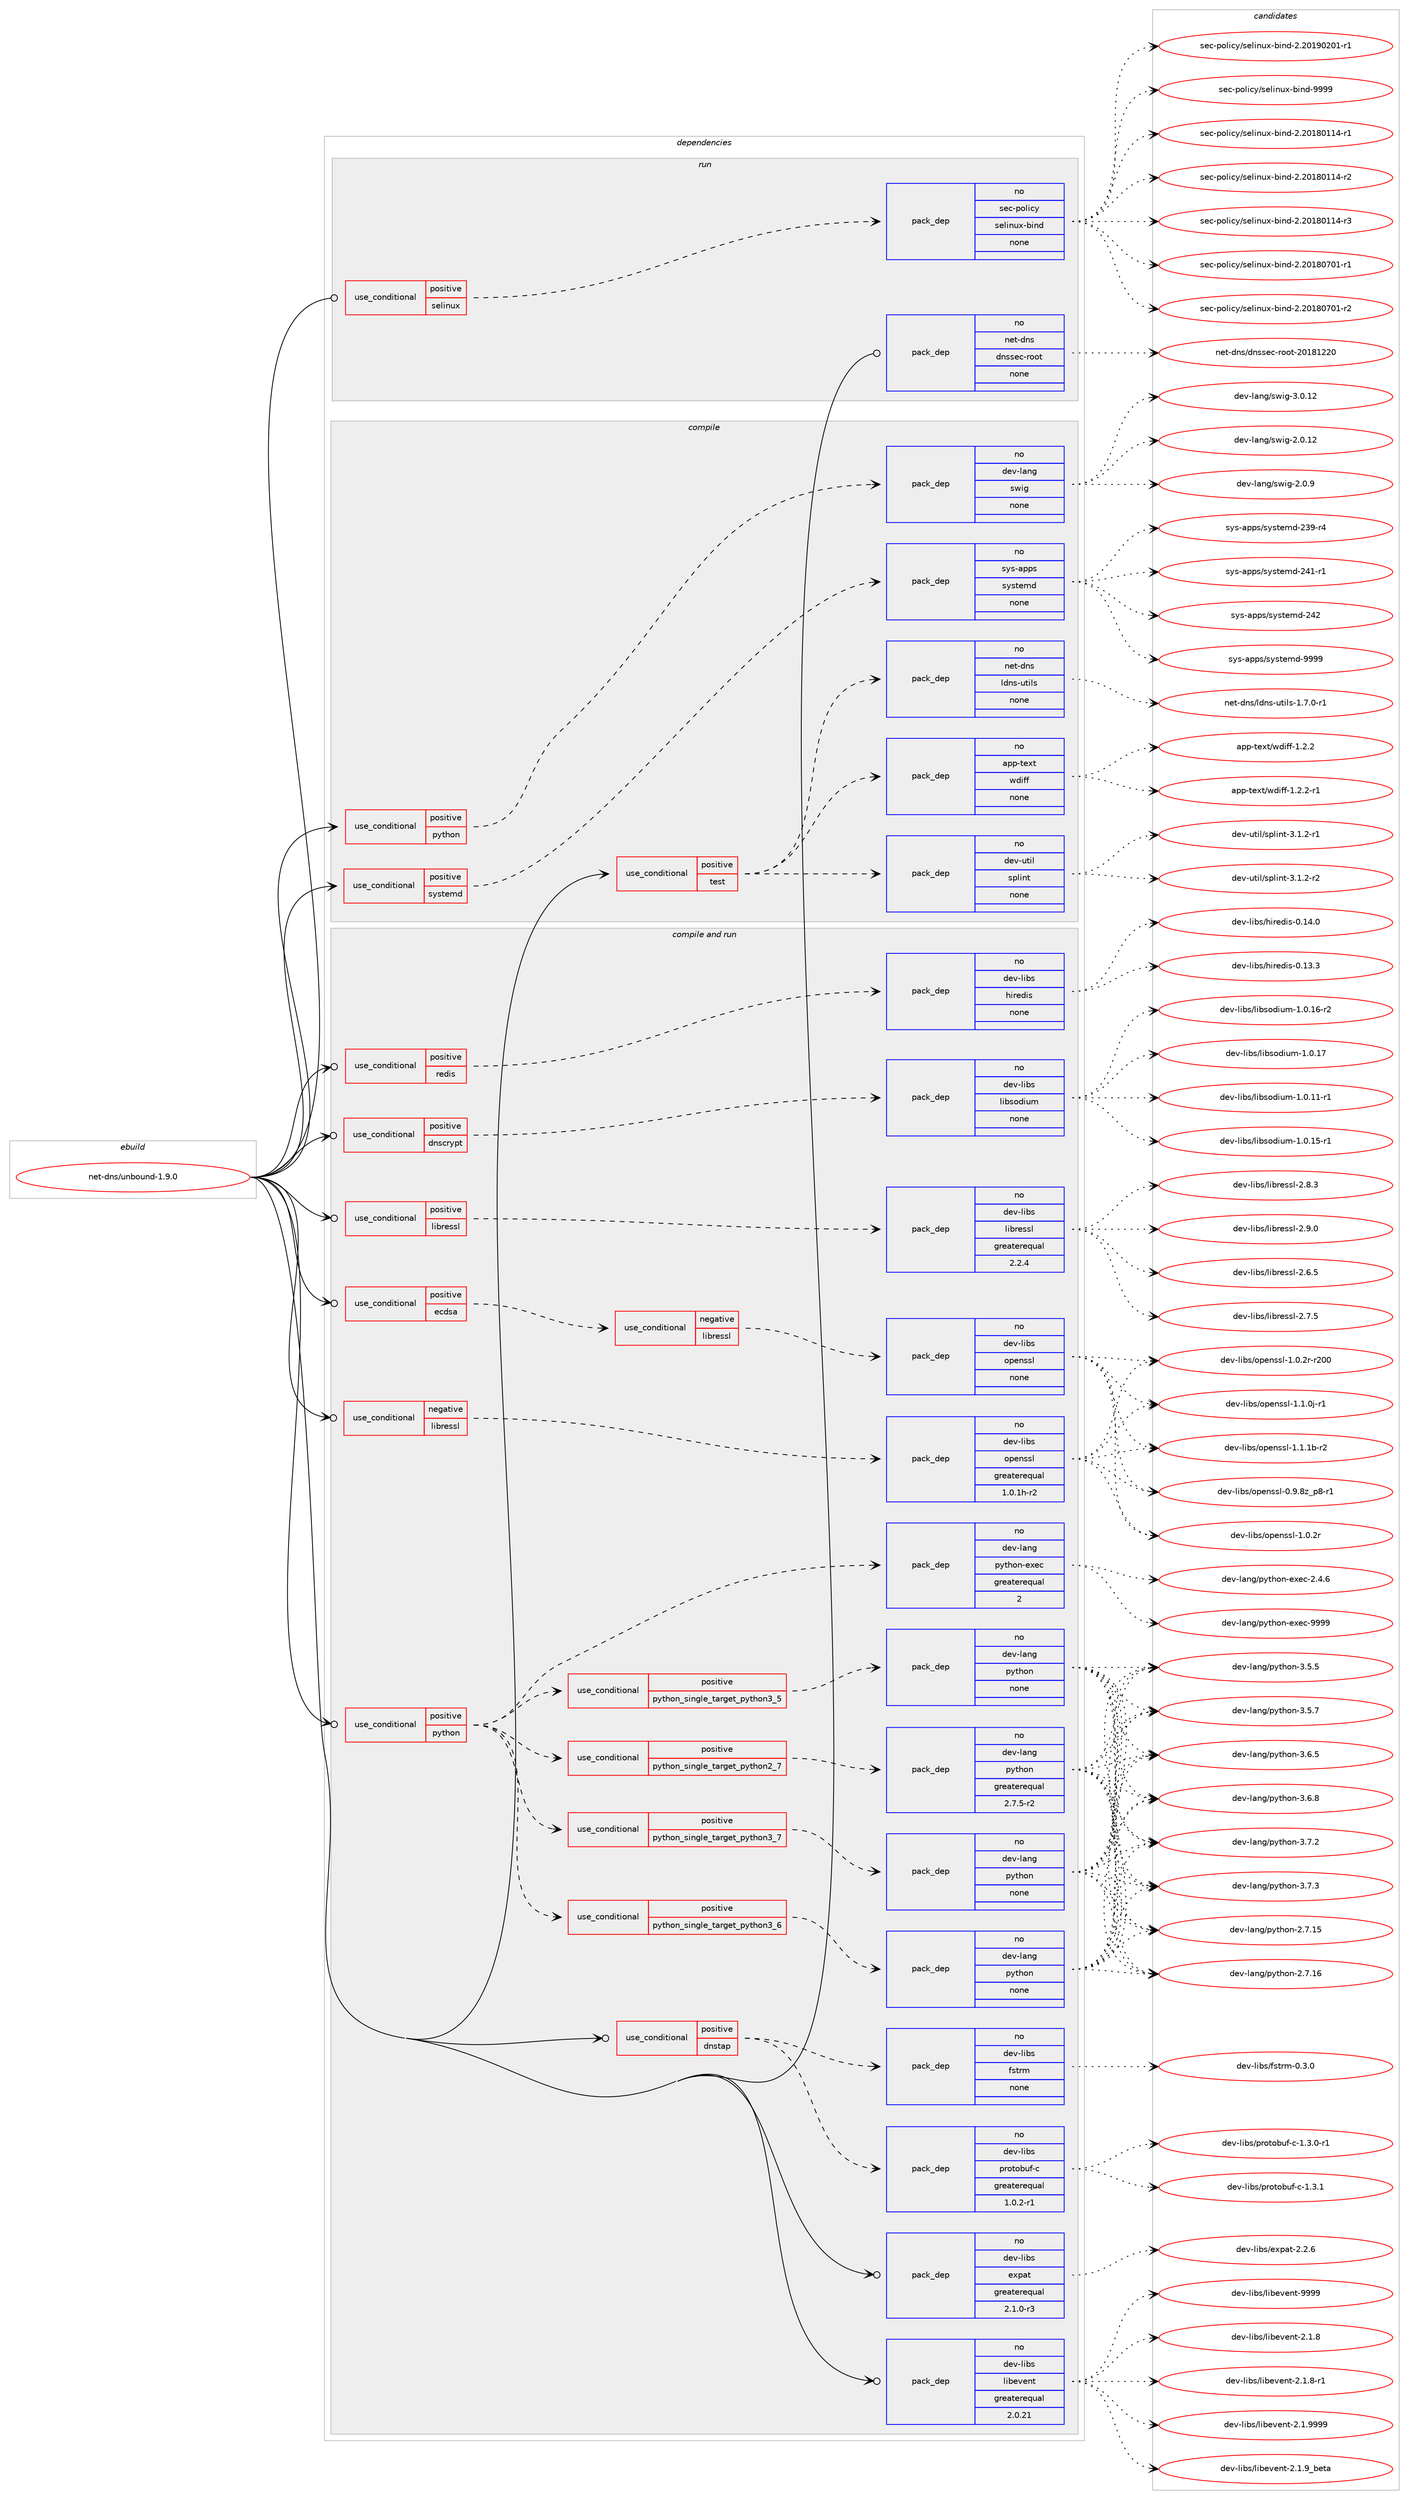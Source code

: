 digraph prolog {

# *************
# Graph options
# *************

newrank=true;
concentrate=true;
compound=true;
graph [rankdir=LR,fontname=Helvetica,fontsize=10,ranksep=1.5];#, ranksep=2.5, nodesep=0.2];
edge  [arrowhead=vee];
node  [fontname=Helvetica,fontsize=10];

# **********
# The ebuild
# **********

subgraph cluster_leftcol {
color=gray;
rank=same;
label=<<i>ebuild</i>>;
id [label="net-dns/unbound-1.9.0", color=red, width=4, href="../net-dns/unbound-1.9.0.svg"];
}

# ****************
# The dependencies
# ****************

subgraph cluster_midcol {
color=gray;
label=<<i>dependencies</i>>;
subgraph cluster_compile {
fillcolor="#eeeeee";
style=filled;
label=<<i>compile</i>>;
subgraph cond256 {
dependency1469 [label=<<TABLE BORDER="0" CELLBORDER="1" CELLSPACING="0" CELLPADDING="4"><TR><TD ROWSPAN="3" CELLPADDING="10">use_conditional</TD></TR><TR><TD>positive</TD></TR><TR><TD>python</TD></TR></TABLE>>, shape=none, color=red];
subgraph pack1191 {
dependency1470 [label=<<TABLE BORDER="0" CELLBORDER="1" CELLSPACING="0" CELLPADDING="4" WIDTH="220"><TR><TD ROWSPAN="6" CELLPADDING="30">pack_dep</TD></TR><TR><TD WIDTH="110">no</TD></TR><TR><TD>dev-lang</TD></TR><TR><TD>swig</TD></TR><TR><TD>none</TD></TR><TR><TD></TD></TR></TABLE>>, shape=none, color=blue];
}
dependency1469:e -> dependency1470:w [weight=20,style="dashed",arrowhead="vee"];
}
id:e -> dependency1469:w [weight=20,style="solid",arrowhead="vee"];
subgraph cond257 {
dependency1471 [label=<<TABLE BORDER="0" CELLBORDER="1" CELLSPACING="0" CELLPADDING="4"><TR><TD ROWSPAN="3" CELLPADDING="10">use_conditional</TD></TR><TR><TD>positive</TD></TR><TR><TD>systemd</TD></TR></TABLE>>, shape=none, color=red];
subgraph pack1192 {
dependency1472 [label=<<TABLE BORDER="0" CELLBORDER="1" CELLSPACING="0" CELLPADDING="4" WIDTH="220"><TR><TD ROWSPAN="6" CELLPADDING="30">pack_dep</TD></TR><TR><TD WIDTH="110">no</TD></TR><TR><TD>sys-apps</TD></TR><TR><TD>systemd</TD></TR><TR><TD>none</TD></TR><TR><TD></TD></TR></TABLE>>, shape=none, color=blue];
}
dependency1471:e -> dependency1472:w [weight=20,style="dashed",arrowhead="vee"];
}
id:e -> dependency1471:w [weight=20,style="solid",arrowhead="vee"];
subgraph cond258 {
dependency1473 [label=<<TABLE BORDER="0" CELLBORDER="1" CELLSPACING="0" CELLPADDING="4"><TR><TD ROWSPAN="3" CELLPADDING="10">use_conditional</TD></TR><TR><TD>positive</TD></TR><TR><TD>test</TD></TR></TABLE>>, shape=none, color=red];
subgraph pack1193 {
dependency1474 [label=<<TABLE BORDER="0" CELLBORDER="1" CELLSPACING="0" CELLPADDING="4" WIDTH="220"><TR><TD ROWSPAN="6" CELLPADDING="30">pack_dep</TD></TR><TR><TD WIDTH="110">no</TD></TR><TR><TD>net-dns</TD></TR><TR><TD>ldns-utils</TD></TR><TR><TD>none</TD></TR><TR><TD></TD></TR></TABLE>>, shape=none, color=blue];
}
dependency1473:e -> dependency1474:w [weight=20,style="dashed",arrowhead="vee"];
subgraph pack1194 {
dependency1475 [label=<<TABLE BORDER="0" CELLBORDER="1" CELLSPACING="0" CELLPADDING="4" WIDTH="220"><TR><TD ROWSPAN="6" CELLPADDING="30">pack_dep</TD></TR><TR><TD WIDTH="110">no</TD></TR><TR><TD>dev-util</TD></TR><TR><TD>splint</TD></TR><TR><TD>none</TD></TR><TR><TD></TD></TR></TABLE>>, shape=none, color=blue];
}
dependency1473:e -> dependency1475:w [weight=20,style="dashed",arrowhead="vee"];
subgraph pack1195 {
dependency1476 [label=<<TABLE BORDER="0" CELLBORDER="1" CELLSPACING="0" CELLPADDING="4" WIDTH="220"><TR><TD ROWSPAN="6" CELLPADDING="30">pack_dep</TD></TR><TR><TD WIDTH="110">no</TD></TR><TR><TD>app-text</TD></TR><TR><TD>wdiff</TD></TR><TR><TD>none</TD></TR><TR><TD></TD></TR></TABLE>>, shape=none, color=blue];
}
dependency1473:e -> dependency1476:w [weight=20,style="dashed",arrowhead="vee"];
}
id:e -> dependency1473:w [weight=20,style="solid",arrowhead="vee"];
}
subgraph cluster_compileandrun {
fillcolor="#eeeeee";
style=filled;
label=<<i>compile and run</i>>;
subgraph cond259 {
dependency1477 [label=<<TABLE BORDER="0" CELLBORDER="1" CELLSPACING="0" CELLPADDING="4"><TR><TD ROWSPAN="3" CELLPADDING="10">use_conditional</TD></TR><TR><TD>negative</TD></TR><TR><TD>libressl</TD></TR></TABLE>>, shape=none, color=red];
subgraph pack1196 {
dependency1478 [label=<<TABLE BORDER="0" CELLBORDER="1" CELLSPACING="0" CELLPADDING="4" WIDTH="220"><TR><TD ROWSPAN="6" CELLPADDING="30">pack_dep</TD></TR><TR><TD WIDTH="110">no</TD></TR><TR><TD>dev-libs</TD></TR><TR><TD>openssl</TD></TR><TR><TD>greaterequal</TD></TR><TR><TD>1.0.1h-r2</TD></TR></TABLE>>, shape=none, color=blue];
}
dependency1477:e -> dependency1478:w [weight=20,style="dashed",arrowhead="vee"];
}
id:e -> dependency1477:w [weight=20,style="solid",arrowhead="odotvee"];
subgraph cond260 {
dependency1479 [label=<<TABLE BORDER="0" CELLBORDER="1" CELLSPACING="0" CELLPADDING="4"><TR><TD ROWSPAN="3" CELLPADDING="10">use_conditional</TD></TR><TR><TD>positive</TD></TR><TR><TD>dnscrypt</TD></TR></TABLE>>, shape=none, color=red];
subgraph pack1197 {
dependency1480 [label=<<TABLE BORDER="0" CELLBORDER="1" CELLSPACING="0" CELLPADDING="4" WIDTH="220"><TR><TD ROWSPAN="6" CELLPADDING="30">pack_dep</TD></TR><TR><TD WIDTH="110">no</TD></TR><TR><TD>dev-libs</TD></TR><TR><TD>libsodium</TD></TR><TR><TD>none</TD></TR><TR><TD></TD></TR></TABLE>>, shape=none, color=blue];
}
dependency1479:e -> dependency1480:w [weight=20,style="dashed",arrowhead="vee"];
}
id:e -> dependency1479:w [weight=20,style="solid",arrowhead="odotvee"];
subgraph cond261 {
dependency1481 [label=<<TABLE BORDER="0" CELLBORDER="1" CELLSPACING="0" CELLPADDING="4"><TR><TD ROWSPAN="3" CELLPADDING="10">use_conditional</TD></TR><TR><TD>positive</TD></TR><TR><TD>dnstap</TD></TR></TABLE>>, shape=none, color=red];
subgraph pack1198 {
dependency1482 [label=<<TABLE BORDER="0" CELLBORDER="1" CELLSPACING="0" CELLPADDING="4" WIDTH="220"><TR><TD ROWSPAN="6" CELLPADDING="30">pack_dep</TD></TR><TR><TD WIDTH="110">no</TD></TR><TR><TD>dev-libs</TD></TR><TR><TD>fstrm</TD></TR><TR><TD>none</TD></TR><TR><TD></TD></TR></TABLE>>, shape=none, color=blue];
}
dependency1481:e -> dependency1482:w [weight=20,style="dashed",arrowhead="vee"];
subgraph pack1199 {
dependency1483 [label=<<TABLE BORDER="0" CELLBORDER="1" CELLSPACING="0" CELLPADDING="4" WIDTH="220"><TR><TD ROWSPAN="6" CELLPADDING="30">pack_dep</TD></TR><TR><TD WIDTH="110">no</TD></TR><TR><TD>dev-libs</TD></TR><TR><TD>protobuf-c</TD></TR><TR><TD>greaterequal</TD></TR><TR><TD>1.0.2-r1</TD></TR></TABLE>>, shape=none, color=blue];
}
dependency1481:e -> dependency1483:w [weight=20,style="dashed",arrowhead="vee"];
}
id:e -> dependency1481:w [weight=20,style="solid",arrowhead="odotvee"];
subgraph cond262 {
dependency1484 [label=<<TABLE BORDER="0" CELLBORDER="1" CELLSPACING="0" CELLPADDING="4"><TR><TD ROWSPAN="3" CELLPADDING="10">use_conditional</TD></TR><TR><TD>positive</TD></TR><TR><TD>ecdsa</TD></TR></TABLE>>, shape=none, color=red];
subgraph cond263 {
dependency1485 [label=<<TABLE BORDER="0" CELLBORDER="1" CELLSPACING="0" CELLPADDING="4"><TR><TD ROWSPAN="3" CELLPADDING="10">use_conditional</TD></TR><TR><TD>negative</TD></TR><TR><TD>libressl</TD></TR></TABLE>>, shape=none, color=red];
subgraph pack1200 {
dependency1486 [label=<<TABLE BORDER="0" CELLBORDER="1" CELLSPACING="0" CELLPADDING="4" WIDTH="220"><TR><TD ROWSPAN="6" CELLPADDING="30">pack_dep</TD></TR><TR><TD WIDTH="110">no</TD></TR><TR><TD>dev-libs</TD></TR><TR><TD>openssl</TD></TR><TR><TD>none</TD></TR><TR><TD></TD></TR></TABLE>>, shape=none, color=blue];
}
dependency1485:e -> dependency1486:w [weight=20,style="dashed",arrowhead="vee"];
}
dependency1484:e -> dependency1485:w [weight=20,style="dashed",arrowhead="vee"];
}
id:e -> dependency1484:w [weight=20,style="solid",arrowhead="odotvee"];
subgraph cond264 {
dependency1487 [label=<<TABLE BORDER="0" CELLBORDER="1" CELLSPACING="0" CELLPADDING="4"><TR><TD ROWSPAN="3" CELLPADDING="10">use_conditional</TD></TR><TR><TD>positive</TD></TR><TR><TD>libressl</TD></TR></TABLE>>, shape=none, color=red];
subgraph pack1201 {
dependency1488 [label=<<TABLE BORDER="0" CELLBORDER="1" CELLSPACING="0" CELLPADDING="4" WIDTH="220"><TR><TD ROWSPAN="6" CELLPADDING="30">pack_dep</TD></TR><TR><TD WIDTH="110">no</TD></TR><TR><TD>dev-libs</TD></TR><TR><TD>libressl</TD></TR><TR><TD>greaterequal</TD></TR><TR><TD>2.2.4</TD></TR></TABLE>>, shape=none, color=blue];
}
dependency1487:e -> dependency1488:w [weight=20,style="dashed",arrowhead="vee"];
}
id:e -> dependency1487:w [weight=20,style="solid",arrowhead="odotvee"];
subgraph cond265 {
dependency1489 [label=<<TABLE BORDER="0" CELLBORDER="1" CELLSPACING="0" CELLPADDING="4"><TR><TD ROWSPAN="3" CELLPADDING="10">use_conditional</TD></TR><TR><TD>positive</TD></TR><TR><TD>python</TD></TR></TABLE>>, shape=none, color=red];
subgraph cond266 {
dependency1490 [label=<<TABLE BORDER="0" CELLBORDER="1" CELLSPACING="0" CELLPADDING="4"><TR><TD ROWSPAN="3" CELLPADDING="10">use_conditional</TD></TR><TR><TD>positive</TD></TR><TR><TD>python_single_target_python2_7</TD></TR></TABLE>>, shape=none, color=red];
subgraph pack1202 {
dependency1491 [label=<<TABLE BORDER="0" CELLBORDER="1" CELLSPACING="0" CELLPADDING="4" WIDTH="220"><TR><TD ROWSPAN="6" CELLPADDING="30">pack_dep</TD></TR><TR><TD WIDTH="110">no</TD></TR><TR><TD>dev-lang</TD></TR><TR><TD>python</TD></TR><TR><TD>greaterequal</TD></TR><TR><TD>2.7.5-r2</TD></TR></TABLE>>, shape=none, color=blue];
}
dependency1490:e -> dependency1491:w [weight=20,style="dashed",arrowhead="vee"];
}
dependency1489:e -> dependency1490:w [weight=20,style="dashed",arrowhead="vee"];
subgraph cond267 {
dependency1492 [label=<<TABLE BORDER="0" CELLBORDER="1" CELLSPACING="0" CELLPADDING="4"><TR><TD ROWSPAN="3" CELLPADDING="10">use_conditional</TD></TR><TR><TD>positive</TD></TR><TR><TD>python_single_target_python3_5</TD></TR></TABLE>>, shape=none, color=red];
subgraph pack1203 {
dependency1493 [label=<<TABLE BORDER="0" CELLBORDER="1" CELLSPACING="0" CELLPADDING="4" WIDTH="220"><TR><TD ROWSPAN="6" CELLPADDING="30">pack_dep</TD></TR><TR><TD WIDTH="110">no</TD></TR><TR><TD>dev-lang</TD></TR><TR><TD>python</TD></TR><TR><TD>none</TD></TR><TR><TD></TD></TR></TABLE>>, shape=none, color=blue];
}
dependency1492:e -> dependency1493:w [weight=20,style="dashed",arrowhead="vee"];
}
dependency1489:e -> dependency1492:w [weight=20,style="dashed",arrowhead="vee"];
subgraph cond268 {
dependency1494 [label=<<TABLE BORDER="0" CELLBORDER="1" CELLSPACING="0" CELLPADDING="4"><TR><TD ROWSPAN="3" CELLPADDING="10">use_conditional</TD></TR><TR><TD>positive</TD></TR><TR><TD>python_single_target_python3_6</TD></TR></TABLE>>, shape=none, color=red];
subgraph pack1204 {
dependency1495 [label=<<TABLE BORDER="0" CELLBORDER="1" CELLSPACING="0" CELLPADDING="4" WIDTH="220"><TR><TD ROWSPAN="6" CELLPADDING="30">pack_dep</TD></TR><TR><TD WIDTH="110">no</TD></TR><TR><TD>dev-lang</TD></TR><TR><TD>python</TD></TR><TR><TD>none</TD></TR><TR><TD></TD></TR></TABLE>>, shape=none, color=blue];
}
dependency1494:e -> dependency1495:w [weight=20,style="dashed",arrowhead="vee"];
}
dependency1489:e -> dependency1494:w [weight=20,style="dashed",arrowhead="vee"];
subgraph cond269 {
dependency1496 [label=<<TABLE BORDER="0" CELLBORDER="1" CELLSPACING="0" CELLPADDING="4"><TR><TD ROWSPAN="3" CELLPADDING="10">use_conditional</TD></TR><TR><TD>positive</TD></TR><TR><TD>python_single_target_python3_7</TD></TR></TABLE>>, shape=none, color=red];
subgraph pack1205 {
dependency1497 [label=<<TABLE BORDER="0" CELLBORDER="1" CELLSPACING="0" CELLPADDING="4" WIDTH="220"><TR><TD ROWSPAN="6" CELLPADDING="30">pack_dep</TD></TR><TR><TD WIDTH="110">no</TD></TR><TR><TD>dev-lang</TD></TR><TR><TD>python</TD></TR><TR><TD>none</TD></TR><TR><TD></TD></TR></TABLE>>, shape=none, color=blue];
}
dependency1496:e -> dependency1497:w [weight=20,style="dashed",arrowhead="vee"];
}
dependency1489:e -> dependency1496:w [weight=20,style="dashed",arrowhead="vee"];
subgraph pack1206 {
dependency1498 [label=<<TABLE BORDER="0" CELLBORDER="1" CELLSPACING="0" CELLPADDING="4" WIDTH="220"><TR><TD ROWSPAN="6" CELLPADDING="30">pack_dep</TD></TR><TR><TD WIDTH="110">no</TD></TR><TR><TD>dev-lang</TD></TR><TR><TD>python-exec</TD></TR><TR><TD>greaterequal</TD></TR><TR><TD>2</TD></TR></TABLE>>, shape=none, color=blue];
}
dependency1489:e -> dependency1498:w [weight=20,style="dashed",arrowhead="vee"];
}
id:e -> dependency1489:w [weight=20,style="solid",arrowhead="odotvee"];
subgraph cond270 {
dependency1499 [label=<<TABLE BORDER="0" CELLBORDER="1" CELLSPACING="0" CELLPADDING="4"><TR><TD ROWSPAN="3" CELLPADDING="10">use_conditional</TD></TR><TR><TD>positive</TD></TR><TR><TD>redis</TD></TR></TABLE>>, shape=none, color=red];
subgraph pack1207 {
dependency1500 [label=<<TABLE BORDER="0" CELLBORDER="1" CELLSPACING="0" CELLPADDING="4" WIDTH="220"><TR><TD ROWSPAN="6" CELLPADDING="30">pack_dep</TD></TR><TR><TD WIDTH="110">no</TD></TR><TR><TD>dev-libs</TD></TR><TR><TD>hiredis</TD></TR><TR><TD>none</TD></TR><TR><TD></TD></TR></TABLE>>, shape=none, color=blue];
}
dependency1499:e -> dependency1500:w [weight=20,style="dashed",arrowhead="vee"];
}
id:e -> dependency1499:w [weight=20,style="solid",arrowhead="odotvee"];
subgraph pack1208 {
dependency1501 [label=<<TABLE BORDER="0" CELLBORDER="1" CELLSPACING="0" CELLPADDING="4" WIDTH="220"><TR><TD ROWSPAN="6" CELLPADDING="30">pack_dep</TD></TR><TR><TD WIDTH="110">no</TD></TR><TR><TD>dev-libs</TD></TR><TR><TD>expat</TD></TR><TR><TD>greaterequal</TD></TR><TR><TD>2.1.0-r3</TD></TR></TABLE>>, shape=none, color=blue];
}
id:e -> dependency1501:w [weight=20,style="solid",arrowhead="odotvee"];
subgraph pack1209 {
dependency1502 [label=<<TABLE BORDER="0" CELLBORDER="1" CELLSPACING="0" CELLPADDING="4" WIDTH="220"><TR><TD ROWSPAN="6" CELLPADDING="30">pack_dep</TD></TR><TR><TD WIDTH="110">no</TD></TR><TR><TD>dev-libs</TD></TR><TR><TD>libevent</TD></TR><TR><TD>greaterequal</TD></TR><TR><TD>2.0.21</TD></TR></TABLE>>, shape=none, color=blue];
}
id:e -> dependency1502:w [weight=20,style="solid",arrowhead="odotvee"];
}
subgraph cluster_run {
fillcolor="#eeeeee";
style=filled;
label=<<i>run</i>>;
subgraph cond271 {
dependency1503 [label=<<TABLE BORDER="0" CELLBORDER="1" CELLSPACING="0" CELLPADDING="4"><TR><TD ROWSPAN="3" CELLPADDING="10">use_conditional</TD></TR><TR><TD>positive</TD></TR><TR><TD>selinux</TD></TR></TABLE>>, shape=none, color=red];
subgraph pack1210 {
dependency1504 [label=<<TABLE BORDER="0" CELLBORDER="1" CELLSPACING="0" CELLPADDING="4" WIDTH="220"><TR><TD ROWSPAN="6" CELLPADDING="30">pack_dep</TD></TR><TR><TD WIDTH="110">no</TD></TR><TR><TD>sec-policy</TD></TR><TR><TD>selinux-bind</TD></TR><TR><TD>none</TD></TR><TR><TD></TD></TR></TABLE>>, shape=none, color=blue];
}
dependency1503:e -> dependency1504:w [weight=20,style="dashed",arrowhead="vee"];
}
id:e -> dependency1503:w [weight=20,style="solid",arrowhead="odot"];
subgraph pack1211 {
dependency1505 [label=<<TABLE BORDER="0" CELLBORDER="1" CELLSPACING="0" CELLPADDING="4" WIDTH="220"><TR><TD ROWSPAN="6" CELLPADDING="30">pack_dep</TD></TR><TR><TD WIDTH="110">no</TD></TR><TR><TD>net-dns</TD></TR><TR><TD>dnssec-root</TD></TR><TR><TD>none</TD></TR><TR><TD></TD></TR></TABLE>>, shape=none, color=blue];
}
id:e -> dependency1505:w [weight=20,style="solid",arrowhead="odot"];
}
}

# **************
# The candidates
# **************

subgraph cluster_choices {
rank=same;
color=gray;
label=<<i>candidates</i>>;

subgraph choice1191 {
color=black;
nodesep=1;
choice10010111845108971101034711511910510345504648464950 [label="dev-lang/swig-2.0.12", color=red, width=4,href="../dev-lang/swig-2.0.12.svg"];
choice100101118451089711010347115119105103455046484657 [label="dev-lang/swig-2.0.9", color=red, width=4,href="../dev-lang/swig-2.0.9.svg"];
choice10010111845108971101034711511910510345514648464950 [label="dev-lang/swig-3.0.12", color=red, width=4,href="../dev-lang/swig-3.0.12.svg"];
dependency1470:e -> choice10010111845108971101034711511910510345504648464950:w [style=dotted,weight="100"];
dependency1470:e -> choice100101118451089711010347115119105103455046484657:w [style=dotted,weight="100"];
dependency1470:e -> choice10010111845108971101034711511910510345514648464950:w [style=dotted,weight="100"];
}
subgraph choice1192 {
color=black;
nodesep=1;
choice115121115459711211211547115121115116101109100455051574511452 [label="sys-apps/systemd-239-r4", color=red, width=4,href="../sys-apps/systemd-239-r4.svg"];
choice115121115459711211211547115121115116101109100455052494511449 [label="sys-apps/systemd-241-r1", color=red, width=4,href="../sys-apps/systemd-241-r1.svg"];
choice11512111545971121121154711512111511610110910045505250 [label="sys-apps/systemd-242", color=red, width=4,href="../sys-apps/systemd-242.svg"];
choice1151211154597112112115471151211151161011091004557575757 [label="sys-apps/systemd-9999", color=red, width=4,href="../sys-apps/systemd-9999.svg"];
dependency1472:e -> choice115121115459711211211547115121115116101109100455051574511452:w [style=dotted,weight="100"];
dependency1472:e -> choice115121115459711211211547115121115116101109100455052494511449:w [style=dotted,weight="100"];
dependency1472:e -> choice11512111545971121121154711512111511610110910045505250:w [style=dotted,weight="100"];
dependency1472:e -> choice1151211154597112112115471151211151161011091004557575757:w [style=dotted,weight="100"];
}
subgraph choice1193 {
color=black;
nodesep=1;
choice1101011164510011011547108100110115451171161051081154549465546484511449 [label="net-dns/ldns-utils-1.7.0-r1", color=red, width=4,href="../net-dns/ldns-utils-1.7.0-r1.svg"];
dependency1474:e -> choice1101011164510011011547108100110115451171161051081154549465546484511449:w [style=dotted,weight="100"];
}
subgraph choice1194 {
color=black;
nodesep=1;
choice10010111845117116105108471151121081051101164551464946504511449 [label="dev-util/splint-3.1.2-r1", color=red, width=4,href="../dev-util/splint-3.1.2-r1.svg"];
choice10010111845117116105108471151121081051101164551464946504511450 [label="dev-util/splint-3.1.2-r2", color=red, width=4,href="../dev-util/splint-3.1.2-r2.svg"];
dependency1475:e -> choice10010111845117116105108471151121081051101164551464946504511449:w [style=dotted,weight="100"];
dependency1475:e -> choice10010111845117116105108471151121081051101164551464946504511450:w [style=dotted,weight="100"];
}
subgraph choice1195 {
color=black;
nodesep=1;
choice971121124511610112011647119100105102102454946504650 [label="app-text/wdiff-1.2.2", color=red, width=4,href="../app-text/wdiff-1.2.2.svg"];
choice9711211245116101120116471191001051021024549465046504511449 [label="app-text/wdiff-1.2.2-r1", color=red, width=4,href="../app-text/wdiff-1.2.2-r1.svg"];
dependency1476:e -> choice971121124511610112011647119100105102102454946504650:w [style=dotted,weight="100"];
dependency1476:e -> choice9711211245116101120116471191001051021024549465046504511449:w [style=dotted,weight="100"];
}
subgraph choice1196 {
color=black;
nodesep=1;
choice10010111845108105981154711111210111011511510845484657465612295112564511449 [label="dev-libs/openssl-0.9.8z_p8-r1", color=red, width=4,href="../dev-libs/openssl-0.9.8z_p8-r1.svg"];
choice100101118451081059811547111112101110115115108454946484650114 [label="dev-libs/openssl-1.0.2r", color=red, width=4,href="../dev-libs/openssl-1.0.2r.svg"];
choice10010111845108105981154711111210111011511510845494648465011445114504848 [label="dev-libs/openssl-1.0.2r-r200", color=red, width=4,href="../dev-libs/openssl-1.0.2r-r200.svg"];
choice1001011184510810598115471111121011101151151084549464946481064511449 [label="dev-libs/openssl-1.1.0j-r1", color=red, width=4,href="../dev-libs/openssl-1.1.0j-r1.svg"];
choice100101118451081059811547111112101110115115108454946494649984511450 [label="dev-libs/openssl-1.1.1b-r2", color=red, width=4,href="../dev-libs/openssl-1.1.1b-r2.svg"];
dependency1478:e -> choice10010111845108105981154711111210111011511510845484657465612295112564511449:w [style=dotted,weight="100"];
dependency1478:e -> choice100101118451081059811547111112101110115115108454946484650114:w [style=dotted,weight="100"];
dependency1478:e -> choice10010111845108105981154711111210111011511510845494648465011445114504848:w [style=dotted,weight="100"];
dependency1478:e -> choice1001011184510810598115471111121011101151151084549464946481064511449:w [style=dotted,weight="100"];
dependency1478:e -> choice100101118451081059811547111112101110115115108454946494649984511450:w [style=dotted,weight="100"];
}
subgraph choice1197 {
color=black;
nodesep=1;
choice10010111845108105981154710810598115111100105117109454946484649494511449 [label="dev-libs/libsodium-1.0.11-r1", color=red, width=4,href="../dev-libs/libsodium-1.0.11-r1.svg"];
choice10010111845108105981154710810598115111100105117109454946484649534511449 [label="dev-libs/libsodium-1.0.15-r1", color=red, width=4,href="../dev-libs/libsodium-1.0.15-r1.svg"];
choice10010111845108105981154710810598115111100105117109454946484649544511450 [label="dev-libs/libsodium-1.0.16-r2", color=red, width=4,href="../dev-libs/libsodium-1.0.16-r2.svg"];
choice1001011184510810598115471081059811511110010511710945494648464955 [label="dev-libs/libsodium-1.0.17", color=red, width=4,href="../dev-libs/libsodium-1.0.17.svg"];
dependency1480:e -> choice10010111845108105981154710810598115111100105117109454946484649494511449:w [style=dotted,weight="100"];
dependency1480:e -> choice10010111845108105981154710810598115111100105117109454946484649534511449:w [style=dotted,weight="100"];
dependency1480:e -> choice10010111845108105981154710810598115111100105117109454946484649544511450:w [style=dotted,weight="100"];
dependency1480:e -> choice1001011184510810598115471081059811511110010511710945494648464955:w [style=dotted,weight="100"];
}
subgraph choice1198 {
color=black;
nodesep=1;
choice100101118451081059811547102115116114109454846514648 [label="dev-libs/fstrm-0.3.0", color=red, width=4,href="../dev-libs/fstrm-0.3.0.svg"];
dependency1482:e -> choice100101118451081059811547102115116114109454846514648:w [style=dotted,weight="100"];
}
subgraph choice1199 {
color=black;
nodesep=1;
choice1001011184510810598115471121141111161119811710245994549465146484511449 [label="dev-libs/protobuf-c-1.3.0-r1", color=red, width=4,href="../dev-libs/protobuf-c-1.3.0-r1.svg"];
choice100101118451081059811547112114111116111981171024599454946514649 [label="dev-libs/protobuf-c-1.3.1", color=red, width=4,href="../dev-libs/protobuf-c-1.3.1.svg"];
dependency1483:e -> choice1001011184510810598115471121141111161119811710245994549465146484511449:w [style=dotted,weight="100"];
dependency1483:e -> choice100101118451081059811547112114111116111981171024599454946514649:w [style=dotted,weight="100"];
}
subgraph choice1200 {
color=black;
nodesep=1;
choice10010111845108105981154711111210111011511510845484657465612295112564511449 [label="dev-libs/openssl-0.9.8z_p8-r1", color=red, width=4,href="../dev-libs/openssl-0.9.8z_p8-r1.svg"];
choice100101118451081059811547111112101110115115108454946484650114 [label="dev-libs/openssl-1.0.2r", color=red, width=4,href="../dev-libs/openssl-1.0.2r.svg"];
choice10010111845108105981154711111210111011511510845494648465011445114504848 [label="dev-libs/openssl-1.0.2r-r200", color=red, width=4,href="../dev-libs/openssl-1.0.2r-r200.svg"];
choice1001011184510810598115471111121011101151151084549464946481064511449 [label="dev-libs/openssl-1.1.0j-r1", color=red, width=4,href="../dev-libs/openssl-1.1.0j-r1.svg"];
choice100101118451081059811547111112101110115115108454946494649984511450 [label="dev-libs/openssl-1.1.1b-r2", color=red, width=4,href="../dev-libs/openssl-1.1.1b-r2.svg"];
dependency1486:e -> choice10010111845108105981154711111210111011511510845484657465612295112564511449:w [style=dotted,weight="100"];
dependency1486:e -> choice100101118451081059811547111112101110115115108454946484650114:w [style=dotted,weight="100"];
dependency1486:e -> choice10010111845108105981154711111210111011511510845494648465011445114504848:w [style=dotted,weight="100"];
dependency1486:e -> choice1001011184510810598115471111121011101151151084549464946481064511449:w [style=dotted,weight="100"];
dependency1486:e -> choice100101118451081059811547111112101110115115108454946494649984511450:w [style=dotted,weight="100"];
}
subgraph choice1201 {
color=black;
nodesep=1;
choice10010111845108105981154710810598114101115115108455046544653 [label="dev-libs/libressl-2.6.5", color=red, width=4,href="../dev-libs/libressl-2.6.5.svg"];
choice10010111845108105981154710810598114101115115108455046554653 [label="dev-libs/libressl-2.7.5", color=red, width=4,href="../dev-libs/libressl-2.7.5.svg"];
choice10010111845108105981154710810598114101115115108455046564651 [label="dev-libs/libressl-2.8.3", color=red, width=4,href="../dev-libs/libressl-2.8.3.svg"];
choice10010111845108105981154710810598114101115115108455046574648 [label="dev-libs/libressl-2.9.0", color=red, width=4,href="../dev-libs/libressl-2.9.0.svg"];
dependency1488:e -> choice10010111845108105981154710810598114101115115108455046544653:w [style=dotted,weight="100"];
dependency1488:e -> choice10010111845108105981154710810598114101115115108455046554653:w [style=dotted,weight="100"];
dependency1488:e -> choice10010111845108105981154710810598114101115115108455046564651:w [style=dotted,weight="100"];
dependency1488:e -> choice10010111845108105981154710810598114101115115108455046574648:w [style=dotted,weight="100"];
}
subgraph choice1202 {
color=black;
nodesep=1;
choice10010111845108971101034711212111610411111045504655464953 [label="dev-lang/python-2.7.15", color=red, width=4,href="../dev-lang/python-2.7.15.svg"];
choice10010111845108971101034711212111610411111045504655464954 [label="dev-lang/python-2.7.16", color=red, width=4,href="../dev-lang/python-2.7.16.svg"];
choice100101118451089711010347112121116104111110455146534653 [label="dev-lang/python-3.5.5", color=red, width=4,href="../dev-lang/python-3.5.5.svg"];
choice100101118451089711010347112121116104111110455146534655 [label="dev-lang/python-3.5.7", color=red, width=4,href="../dev-lang/python-3.5.7.svg"];
choice100101118451089711010347112121116104111110455146544653 [label="dev-lang/python-3.6.5", color=red, width=4,href="../dev-lang/python-3.6.5.svg"];
choice100101118451089711010347112121116104111110455146544656 [label="dev-lang/python-3.6.8", color=red, width=4,href="../dev-lang/python-3.6.8.svg"];
choice100101118451089711010347112121116104111110455146554650 [label="dev-lang/python-3.7.2", color=red, width=4,href="../dev-lang/python-3.7.2.svg"];
choice100101118451089711010347112121116104111110455146554651 [label="dev-lang/python-3.7.3", color=red, width=4,href="../dev-lang/python-3.7.3.svg"];
dependency1491:e -> choice10010111845108971101034711212111610411111045504655464953:w [style=dotted,weight="100"];
dependency1491:e -> choice10010111845108971101034711212111610411111045504655464954:w [style=dotted,weight="100"];
dependency1491:e -> choice100101118451089711010347112121116104111110455146534653:w [style=dotted,weight="100"];
dependency1491:e -> choice100101118451089711010347112121116104111110455146534655:w [style=dotted,weight="100"];
dependency1491:e -> choice100101118451089711010347112121116104111110455146544653:w [style=dotted,weight="100"];
dependency1491:e -> choice100101118451089711010347112121116104111110455146544656:w [style=dotted,weight="100"];
dependency1491:e -> choice100101118451089711010347112121116104111110455146554650:w [style=dotted,weight="100"];
dependency1491:e -> choice100101118451089711010347112121116104111110455146554651:w [style=dotted,weight="100"];
}
subgraph choice1203 {
color=black;
nodesep=1;
choice10010111845108971101034711212111610411111045504655464953 [label="dev-lang/python-2.7.15", color=red, width=4,href="../dev-lang/python-2.7.15.svg"];
choice10010111845108971101034711212111610411111045504655464954 [label="dev-lang/python-2.7.16", color=red, width=4,href="../dev-lang/python-2.7.16.svg"];
choice100101118451089711010347112121116104111110455146534653 [label="dev-lang/python-3.5.5", color=red, width=4,href="../dev-lang/python-3.5.5.svg"];
choice100101118451089711010347112121116104111110455146534655 [label="dev-lang/python-3.5.7", color=red, width=4,href="../dev-lang/python-3.5.7.svg"];
choice100101118451089711010347112121116104111110455146544653 [label="dev-lang/python-3.6.5", color=red, width=4,href="../dev-lang/python-3.6.5.svg"];
choice100101118451089711010347112121116104111110455146544656 [label="dev-lang/python-3.6.8", color=red, width=4,href="../dev-lang/python-3.6.8.svg"];
choice100101118451089711010347112121116104111110455146554650 [label="dev-lang/python-3.7.2", color=red, width=4,href="../dev-lang/python-3.7.2.svg"];
choice100101118451089711010347112121116104111110455146554651 [label="dev-lang/python-3.7.3", color=red, width=4,href="../dev-lang/python-3.7.3.svg"];
dependency1493:e -> choice10010111845108971101034711212111610411111045504655464953:w [style=dotted,weight="100"];
dependency1493:e -> choice10010111845108971101034711212111610411111045504655464954:w [style=dotted,weight="100"];
dependency1493:e -> choice100101118451089711010347112121116104111110455146534653:w [style=dotted,weight="100"];
dependency1493:e -> choice100101118451089711010347112121116104111110455146534655:w [style=dotted,weight="100"];
dependency1493:e -> choice100101118451089711010347112121116104111110455146544653:w [style=dotted,weight="100"];
dependency1493:e -> choice100101118451089711010347112121116104111110455146544656:w [style=dotted,weight="100"];
dependency1493:e -> choice100101118451089711010347112121116104111110455146554650:w [style=dotted,weight="100"];
dependency1493:e -> choice100101118451089711010347112121116104111110455146554651:w [style=dotted,weight="100"];
}
subgraph choice1204 {
color=black;
nodesep=1;
choice10010111845108971101034711212111610411111045504655464953 [label="dev-lang/python-2.7.15", color=red, width=4,href="../dev-lang/python-2.7.15.svg"];
choice10010111845108971101034711212111610411111045504655464954 [label="dev-lang/python-2.7.16", color=red, width=4,href="../dev-lang/python-2.7.16.svg"];
choice100101118451089711010347112121116104111110455146534653 [label="dev-lang/python-3.5.5", color=red, width=4,href="../dev-lang/python-3.5.5.svg"];
choice100101118451089711010347112121116104111110455146534655 [label="dev-lang/python-3.5.7", color=red, width=4,href="../dev-lang/python-3.5.7.svg"];
choice100101118451089711010347112121116104111110455146544653 [label="dev-lang/python-3.6.5", color=red, width=4,href="../dev-lang/python-3.6.5.svg"];
choice100101118451089711010347112121116104111110455146544656 [label="dev-lang/python-3.6.8", color=red, width=4,href="../dev-lang/python-3.6.8.svg"];
choice100101118451089711010347112121116104111110455146554650 [label="dev-lang/python-3.7.2", color=red, width=4,href="../dev-lang/python-3.7.2.svg"];
choice100101118451089711010347112121116104111110455146554651 [label="dev-lang/python-3.7.3", color=red, width=4,href="../dev-lang/python-3.7.3.svg"];
dependency1495:e -> choice10010111845108971101034711212111610411111045504655464953:w [style=dotted,weight="100"];
dependency1495:e -> choice10010111845108971101034711212111610411111045504655464954:w [style=dotted,weight="100"];
dependency1495:e -> choice100101118451089711010347112121116104111110455146534653:w [style=dotted,weight="100"];
dependency1495:e -> choice100101118451089711010347112121116104111110455146534655:w [style=dotted,weight="100"];
dependency1495:e -> choice100101118451089711010347112121116104111110455146544653:w [style=dotted,weight="100"];
dependency1495:e -> choice100101118451089711010347112121116104111110455146544656:w [style=dotted,weight="100"];
dependency1495:e -> choice100101118451089711010347112121116104111110455146554650:w [style=dotted,weight="100"];
dependency1495:e -> choice100101118451089711010347112121116104111110455146554651:w [style=dotted,weight="100"];
}
subgraph choice1205 {
color=black;
nodesep=1;
choice10010111845108971101034711212111610411111045504655464953 [label="dev-lang/python-2.7.15", color=red, width=4,href="../dev-lang/python-2.7.15.svg"];
choice10010111845108971101034711212111610411111045504655464954 [label="dev-lang/python-2.7.16", color=red, width=4,href="../dev-lang/python-2.7.16.svg"];
choice100101118451089711010347112121116104111110455146534653 [label="dev-lang/python-3.5.5", color=red, width=4,href="../dev-lang/python-3.5.5.svg"];
choice100101118451089711010347112121116104111110455146534655 [label="dev-lang/python-3.5.7", color=red, width=4,href="../dev-lang/python-3.5.7.svg"];
choice100101118451089711010347112121116104111110455146544653 [label="dev-lang/python-3.6.5", color=red, width=4,href="../dev-lang/python-3.6.5.svg"];
choice100101118451089711010347112121116104111110455146544656 [label="dev-lang/python-3.6.8", color=red, width=4,href="../dev-lang/python-3.6.8.svg"];
choice100101118451089711010347112121116104111110455146554650 [label="dev-lang/python-3.7.2", color=red, width=4,href="../dev-lang/python-3.7.2.svg"];
choice100101118451089711010347112121116104111110455146554651 [label="dev-lang/python-3.7.3", color=red, width=4,href="../dev-lang/python-3.7.3.svg"];
dependency1497:e -> choice10010111845108971101034711212111610411111045504655464953:w [style=dotted,weight="100"];
dependency1497:e -> choice10010111845108971101034711212111610411111045504655464954:w [style=dotted,weight="100"];
dependency1497:e -> choice100101118451089711010347112121116104111110455146534653:w [style=dotted,weight="100"];
dependency1497:e -> choice100101118451089711010347112121116104111110455146534655:w [style=dotted,weight="100"];
dependency1497:e -> choice100101118451089711010347112121116104111110455146544653:w [style=dotted,weight="100"];
dependency1497:e -> choice100101118451089711010347112121116104111110455146544656:w [style=dotted,weight="100"];
dependency1497:e -> choice100101118451089711010347112121116104111110455146554650:w [style=dotted,weight="100"];
dependency1497:e -> choice100101118451089711010347112121116104111110455146554651:w [style=dotted,weight="100"];
}
subgraph choice1206 {
color=black;
nodesep=1;
choice1001011184510897110103471121211161041111104510112010199455046524654 [label="dev-lang/python-exec-2.4.6", color=red, width=4,href="../dev-lang/python-exec-2.4.6.svg"];
choice10010111845108971101034711212111610411111045101120101994557575757 [label="dev-lang/python-exec-9999", color=red, width=4,href="../dev-lang/python-exec-9999.svg"];
dependency1498:e -> choice1001011184510897110103471121211161041111104510112010199455046524654:w [style=dotted,weight="100"];
dependency1498:e -> choice10010111845108971101034711212111610411111045101120101994557575757:w [style=dotted,weight="100"];
}
subgraph choice1207 {
color=black;
nodesep=1;
choice10010111845108105981154710410511410110010511545484649514651 [label="dev-libs/hiredis-0.13.3", color=red, width=4,href="../dev-libs/hiredis-0.13.3.svg"];
choice10010111845108105981154710410511410110010511545484649524648 [label="dev-libs/hiredis-0.14.0", color=red, width=4,href="../dev-libs/hiredis-0.14.0.svg"];
dependency1500:e -> choice10010111845108105981154710410511410110010511545484649514651:w [style=dotted,weight="100"];
dependency1500:e -> choice10010111845108105981154710410511410110010511545484649524648:w [style=dotted,weight="100"];
}
subgraph choice1208 {
color=black;
nodesep=1;
choice10010111845108105981154710112011297116455046504654 [label="dev-libs/expat-2.2.6", color=red, width=4,href="../dev-libs/expat-2.2.6.svg"];
dependency1501:e -> choice10010111845108105981154710112011297116455046504654:w [style=dotted,weight="100"];
}
subgraph choice1209 {
color=black;
nodesep=1;
choice10010111845108105981154710810598101118101110116455046494656 [label="dev-libs/libevent-2.1.8", color=red, width=4,href="../dev-libs/libevent-2.1.8.svg"];
choice100101118451081059811547108105981011181011101164550464946564511449 [label="dev-libs/libevent-2.1.8-r1", color=red, width=4,href="../dev-libs/libevent-2.1.8-r1.svg"];
choice10010111845108105981154710810598101118101110116455046494657575757 [label="dev-libs/libevent-2.1.9999", color=red, width=4,href="../dev-libs/libevent-2.1.9999.svg"];
choice10010111845108105981154710810598101118101110116455046494657959810111697 [label="dev-libs/libevent-2.1.9_beta", color=red, width=4,href="../dev-libs/libevent-2.1.9_beta.svg"];
choice100101118451081059811547108105981011181011101164557575757 [label="dev-libs/libevent-9999", color=red, width=4,href="../dev-libs/libevent-9999.svg"];
dependency1502:e -> choice10010111845108105981154710810598101118101110116455046494656:w [style=dotted,weight="100"];
dependency1502:e -> choice100101118451081059811547108105981011181011101164550464946564511449:w [style=dotted,weight="100"];
dependency1502:e -> choice10010111845108105981154710810598101118101110116455046494657575757:w [style=dotted,weight="100"];
dependency1502:e -> choice10010111845108105981154710810598101118101110116455046494657959810111697:w [style=dotted,weight="100"];
dependency1502:e -> choice100101118451081059811547108105981011181011101164557575757:w [style=dotted,weight="100"];
}
subgraph choice1210 {
color=black;
nodesep=1;
choice11510199451121111081059912147115101108105110117120459810511010045504650484956484949524511449 [label="sec-policy/selinux-bind-2.20180114-r1", color=red, width=4,href="../sec-policy/selinux-bind-2.20180114-r1.svg"];
choice11510199451121111081059912147115101108105110117120459810511010045504650484956484949524511450 [label="sec-policy/selinux-bind-2.20180114-r2", color=red, width=4,href="../sec-policy/selinux-bind-2.20180114-r2.svg"];
choice11510199451121111081059912147115101108105110117120459810511010045504650484956484949524511451 [label="sec-policy/selinux-bind-2.20180114-r3", color=red, width=4,href="../sec-policy/selinux-bind-2.20180114-r3.svg"];
choice11510199451121111081059912147115101108105110117120459810511010045504650484956485548494511449 [label="sec-policy/selinux-bind-2.20180701-r1", color=red, width=4,href="../sec-policy/selinux-bind-2.20180701-r1.svg"];
choice11510199451121111081059912147115101108105110117120459810511010045504650484956485548494511450 [label="sec-policy/selinux-bind-2.20180701-r2", color=red, width=4,href="../sec-policy/selinux-bind-2.20180701-r2.svg"];
choice11510199451121111081059912147115101108105110117120459810511010045504650484957485048494511449 [label="sec-policy/selinux-bind-2.20190201-r1", color=red, width=4,href="../sec-policy/selinux-bind-2.20190201-r1.svg"];
choice1151019945112111108105991214711510110810511011712045981051101004557575757 [label="sec-policy/selinux-bind-9999", color=red, width=4,href="../sec-policy/selinux-bind-9999.svg"];
dependency1504:e -> choice11510199451121111081059912147115101108105110117120459810511010045504650484956484949524511449:w [style=dotted,weight="100"];
dependency1504:e -> choice11510199451121111081059912147115101108105110117120459810511010045504650484956484949524511450:w [style=dotted,weight="100"];
dependency1504:e -> choice11510199451121111081059912147115101108105110117120459810511010045504650484956484949524511451:w [style=dotted,weight="100"];
dependency1504:e -> choice11510199451121111081059912147115101108105110117120459810511010045504650484956485548494511449:w [style=dotted,weight="100"];
dependency1504:e -> choice11510199451121111081059912147115101108105110117120459810511010045504650484956485548494511450:w [style=dotted,weight="100"];
dependency1504:e -> choice11510199451121111081059912147115101108105110117120459810511010045504650484957485048494511449:w [style=dotted,weight="100"];
dependency1504:e -> choice1151019945112111108105991214711510110810511011712045981051101004557575757:w [style=dotted,weight="100"];
}
subgraph choice1211 {
color=black;
nodesep=1;
choice11010111645100110115471001101151151019945114111111116455048495649505048 [label="net-dns/dnssec-root-20181220", color=red, width=4,href="../net-dns/dnssec-root-20181220.svg"];
dependency1505:e -> choice11010111645100110115471001101151151019945114111111116455048495649505048:w [style=dotted,weight="100"];
}
}

}
